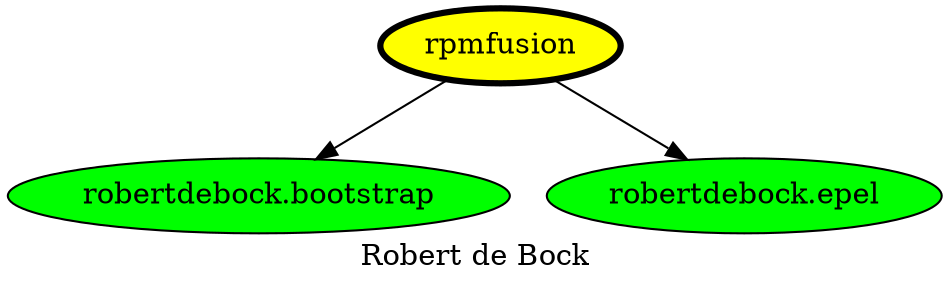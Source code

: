 digraph PhiloDilemma {
  label = "Robert de Bock" ;
  overlap=false
  {
    "rpmfusion" [fillcolor=yellow style=filled penwidth=3]
    "robertdebock.bootstrap" [fillcolor=green style=filled]
    "robertdebock.epel" [fillcolor=green style=filled]
  }
  "rpmfusion" -> "robertdebock.bootstrap"
  "rpmfusion" -> "robertdebock.epel"
}
